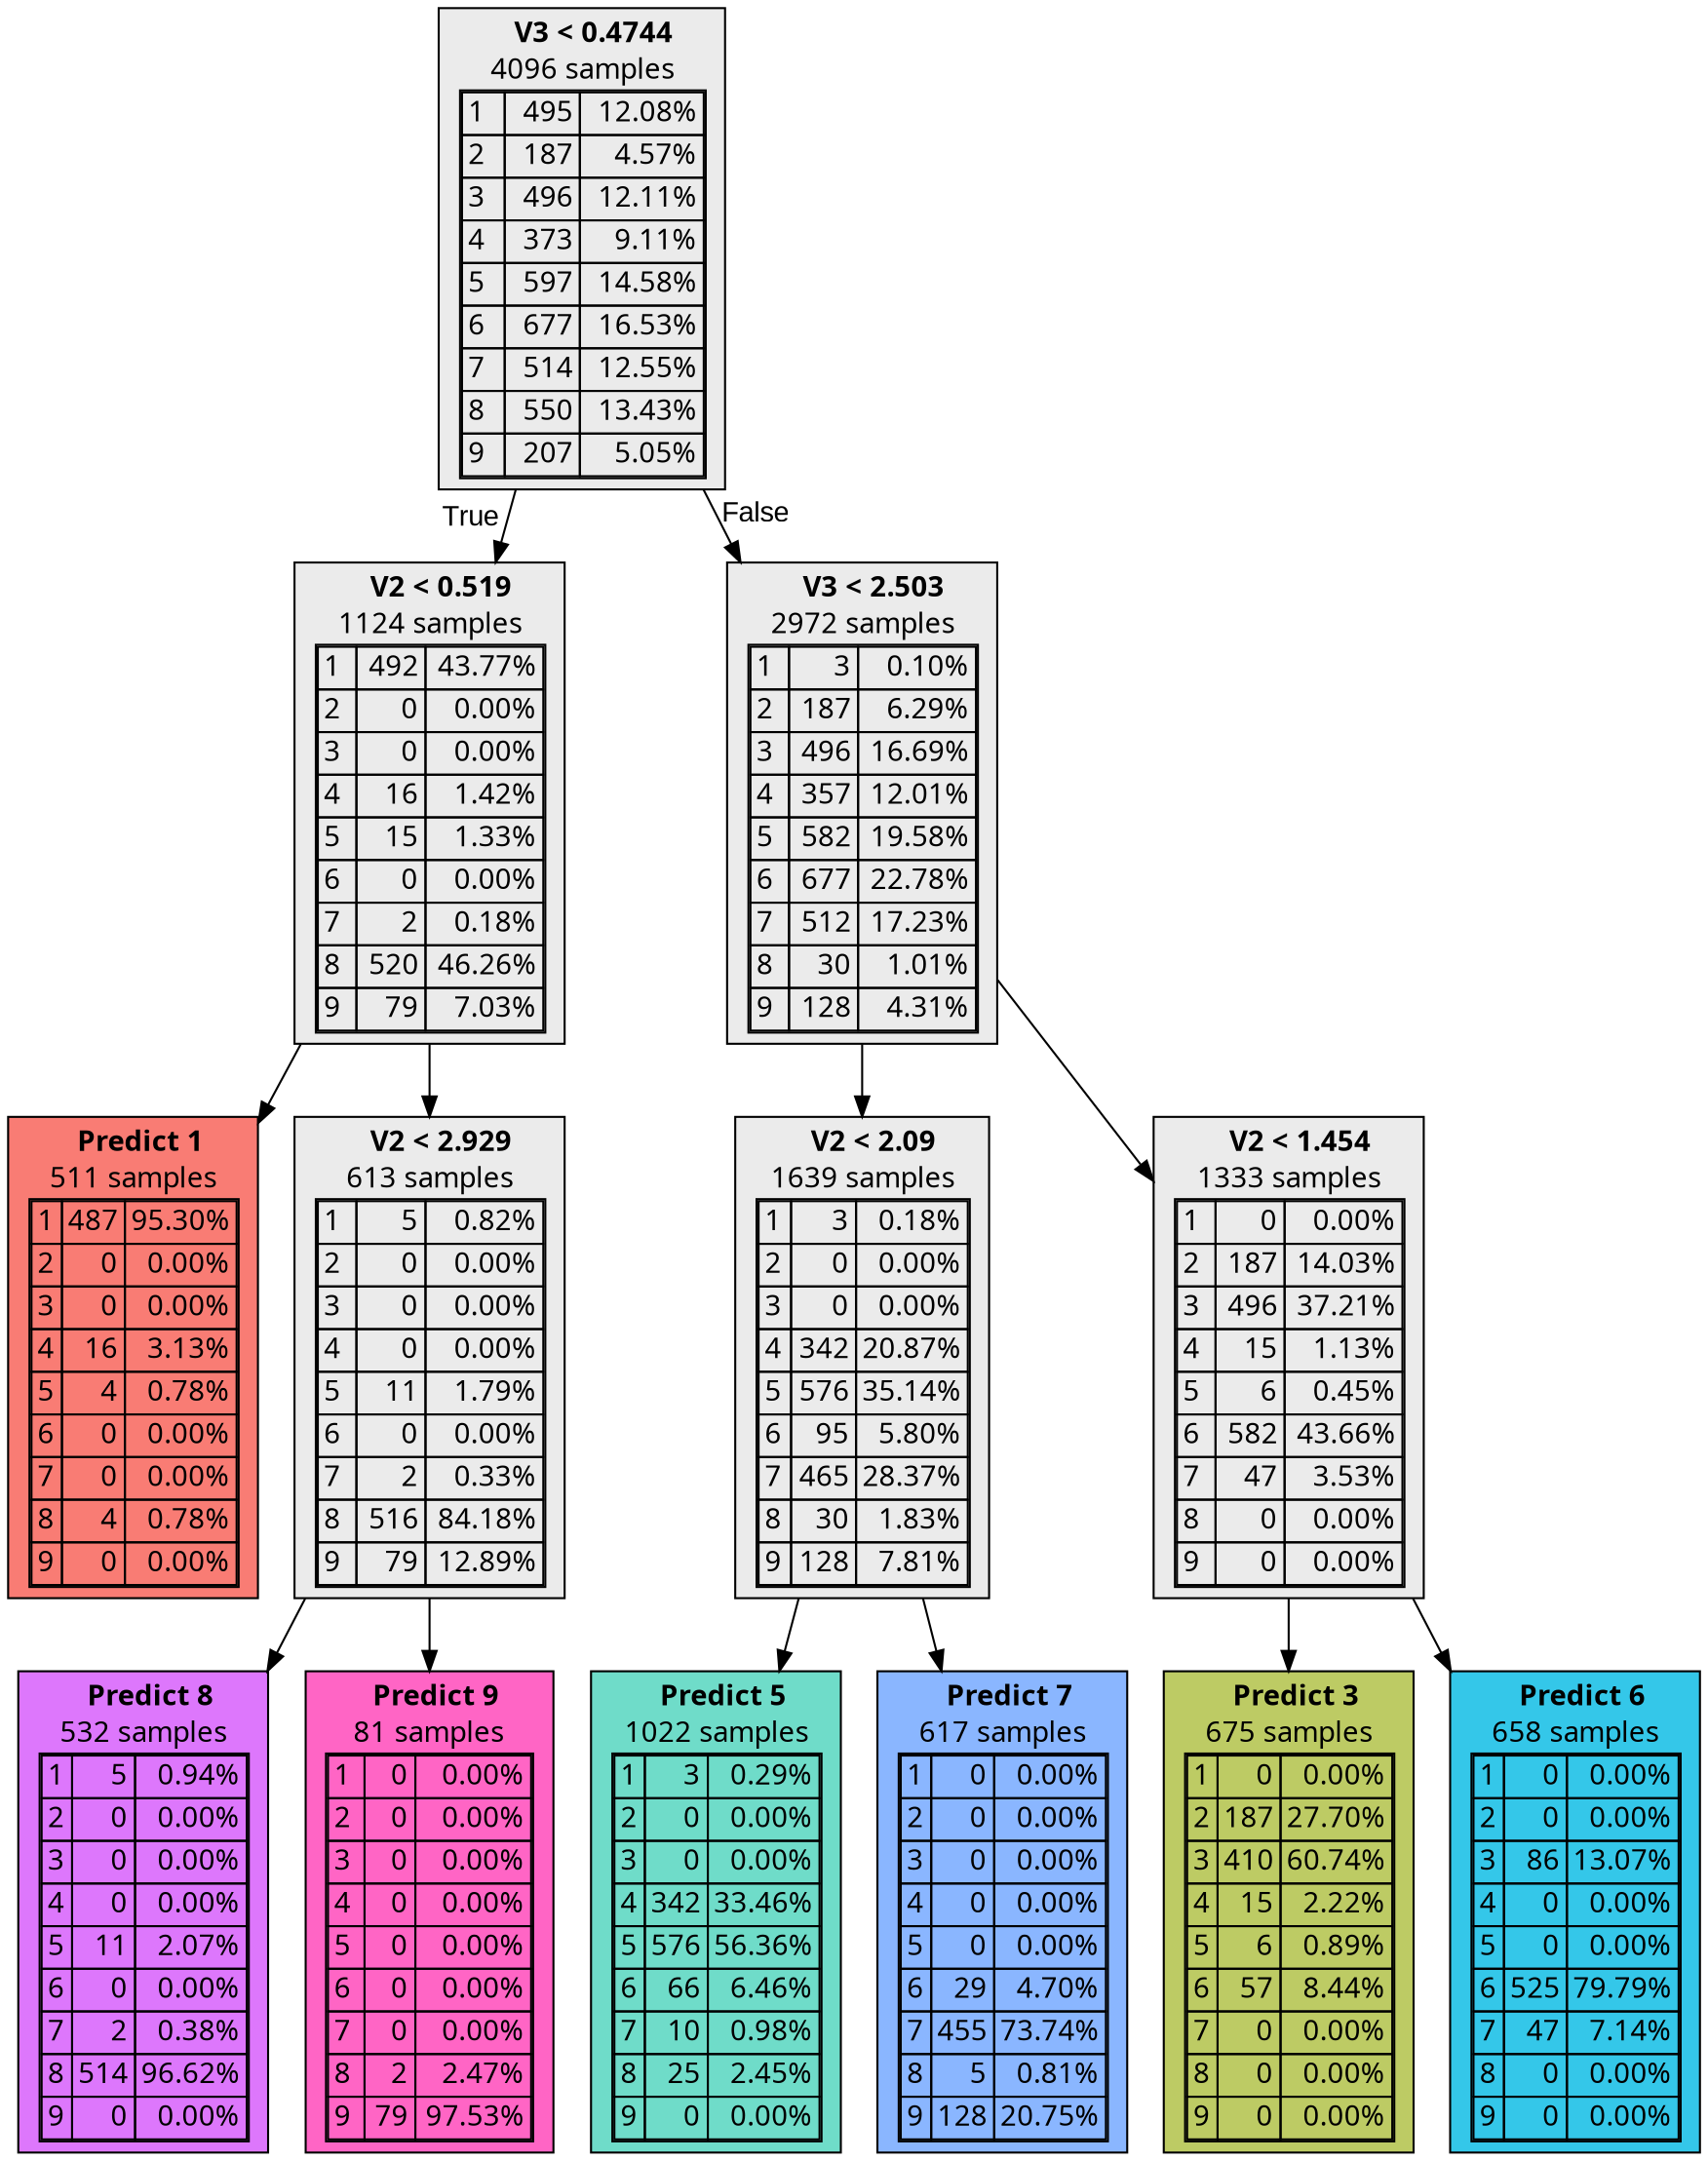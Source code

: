 digraph {
    1 [label=<  <TABLE BORDER="0" CELLPADDING="0">
      <TR>
    <TD>
      <B> V3 &lt; 0.4744</B>
    </TD>
  </TR>

    <TR>
      <TD>4096 samples</TD>
    </TR>
    <TR>
  <TD>
    <TABLE CELLSPACING="0">
        <TR >
    <TD ALIGN="LEFT">1</TD>
    <TD ALIGN="RIGHT">495</TD>
    <TD ALIGN="RIGHT">12.08%</TD>
  </TR>
  <TR >
    <TD ALIGN="LEFT">2</TD>
    <TD ALIGN="RIGHT">187</TD>
    <TD ALIGN="RIGHT">4.57%</TD>
  </TR>
  <TR >
    <TD ALIGN="LEFT">3</TD>
    <TD ALIGN="RIGHT">496</TD>
    <TD ALIGN="RIGHT">12.11%</TD>
  </TR>
  <TR >
    <TD ALIGN="LEFT">4</TD>
    <TD ALIGN="RIGHT">373</TD>
    <TD ALIGN="RIGHT">9.11%</TD>
  </TR>
  <TR >
    <TD ALIGN="LEFT">5</TD>
    <TD ALIGN="RIGHT">597</TD>
    <TD ALIGN="RIGHT">14.58%</TD>
  </TR>
  <TR class="highlighted">
    <TD ALIGN="LEFT">6</TD>
    <TD ALIGN="RIGHT">677</TD>
    <TD ALIGN="RIGHT">16.53%</TD>
  </TR>
  <TR >
    <TD ALIGN="LEFT">7</TD>
    <TD ALIGN="RIGHT">514</TD>
    <TD ALIGN="RIGHT">12.55%</TD>
  </TR>
  <TR >
    <TD ALIGN="LEFT">8</TD>
    <TD ALIGN="RIGHT">550</TD>
    <TD ALIGN="RIGHT">13.43%</TD>
  </TR>
  <TR >
    <TD ALIGN="LEFT">9</TD>
    <TD ALIGN="RIGHT">207</TD>
    <TD ALIGN="RIGHT">5.05%</TD>
  </TR>

    </TABLE>
  </TD>
</TR>

  </TABLE>
>,fillcolor="#EBEBEB",shape=box,fontname="bold arial",style="filled"];
    1 -> 2 [labeldistance=2.5, labelangle=45, headlabel="True",fontname="arial"];
    1 -> 7 [labeldistance=2.5, labelangle=-45, headlabel="False",fontname="arial"];
    2 [label=<  <TABLE BORDER="0" CELLPADDING="0">
      <TR>
    <TD>
      <B> V2 &lt; 0.519</B>
    </TD>
  </TR>

    <TR>
      <TD>1124 samples</TD>
    </TR>
    <TR>
  <TD>
    <TABLE CELLSPACING="0">
        <TR >
    <TD ALIGN="LEFT">1</TD>
    <TD ALIGN="RIGHT">492</TD>
    <TD ALIGN="RIGHT">43.77%</TD>
  </TR>
  <TR >
    <TD ALIGN="LEFT">2</TD>
    <TD ALIGN="RIGHT">0</TD>
    <TD ALIGN="RIGHT">0.00%</TD>
  </TR>
  <TR >
    <TD ALIGN="LEFT">3</TD>
    <TD ALIGN="RIGHT">0</TD>
    <TD ALIGN="RIGHT">0.00%</TD>
  </TR>
  <TR >
    <TD ALIGN="LEFT">4</TD>
    <TD ALIGN="RIGHT">16</TD>
    <TD ALIGN="RIGHT">1.42%</TD>
  </TR>
  <TR >
    <TD ALIGN="LEFT">5</TD>
    <TD ALIGN="RIGHT">15</TD>
    <TD ALIGN="RIGHT">1.33%</TD>
  </TR>
  <TR >
    <TD ALIGN="LEFT">6</TD>
    <TD ALIGN="RIGHT">0</TD>
    <TD ALIGN="RIGHT">0.00%</TD>
  </TR>
  <TR >
    <TD ALIGN="LEFT">7</TD>
    <TD ALIGN="RIGHT">2</TD>
    <TD ALIGN="RIGHT">0.18%</TD>
  </TR>
  <TR class="highlighted">
    <TD ALIGN="LEFT">8</TD>
    <TD ALIGN="RIGHT">520</TD>
    <TD ALIGN="RIGHT">46.26%</TD>
  </TR>
  <TR >
    <TD ALIGN="LEFT">9</TD>
    <TD ALIGN="RIGHT">79</TD>
    <TD ALIGN="RIGHT">7.03%</TD>
  </TR>

    </TABLE>
  </TD>
</TR>

  </TABLE>
>,fillcolor="#EBEBEB",shape=box,fontname="bold arial",style="filled"];
    2 -> 3;
    2 -> 4;
    3 [label=<  <TABLE BORDER="0" CELLPADDING="0">
      <TR>
    <TD>
      <B>Predict 1</B>
    </TD>
  </TR>

    <TR>
      <TD>511 samples</TD>
    </TR>
    <TR>
  <TD>
    <TABLE CELLSPACING="0">
        <TR class="highlighted">
    <TD ALIGN="LEFT">1</TD>
    <TD ALIGN="RIGHT">487</TD>
    <TD ALIGN="RIGHT">95.30%</TD>
  </TR>
  <TR >
    <TD ALIGN="LEFT">2</TD>
    <TD ALIGN="RIGHT">0</TD>
    <TD ALIGN="RIGHT">0.00%</TD>
  </TR>
  <TR >
    <TD ALIGN="LEFT">3</TD>
    <TD ALIGN="RIGHT">0</TD>
    <TD ALIGN="RIGHT">0.00%</TD>
  </TR>
  <TR >
    <TD ALIGN="LEFT">4</TD>
    <TD ALIGN="RIGHT">16</TD>
    <TD ALIGN="RIGHT">3.13%</TD>
  </TR>
  <TR >
    <TD ALIGN="LEFT">5</TD>
    <TD ALIGN="RIGHT">4</TD>
    <TD ALIGN="RIGHT">0.78%</TD>
  </TR>
  <TR >
    <TD ALIGN="LEFT">6</TD>
    <TD ALIGN="RIGHT">0</TD>
    <TD ALIGN="RIGHT">0.00%</TD>
  </TR>
  <TR >
    <TD ALIGN="LEFT">7</TD>
    <TD ALIGN="RIGHT">0</TD>
    <TD ALIGN="RIGHT">0.00%</TD>
  </TR>
  <TR >
    <TD ALIGN="LEFT">8</TD>
    <TD ALIGN="RIGHT">4</TD>
    <TD ALIGN="RIGHT">0.78%</TD>
  </TR>
  <TR >
    <TD ALIGN="LEFT">9</TD>
    <TD ALIGN="RIGHT">0</TD>
    <TD ALIGN="RIGHT">0.00%</TD>
  </TR>

    </TABLE>
  </TD>
</TR>

  </TABLE>
>,fillcolor="#F8766Df3",shape=box,fontname="bold arial",style="filled",color=black];
    4 [label=<  <TABLE BORDER="0" CELLPADDING="0">
      <TR>
    <TD>
      <B> V2 &lt; 2.929</B>
    </TD>
  </TR>

    <TR>
      <TD>613 samples</TD>
    </TR>
    <TR>
  <TD>
    <TABLE CELLSPACING="0">
        <TR >
    <TD ALIGN="LEFT">1</TD>
    <TD ALIGN="RIGHT">5</TD>
    <TD ALIGN="RIGHT">0.82%</TD>
  </TR>
  <TR >
    <TD ALIGN="LEFT">2</TD>
    <TD ALIGN="RIGHT">0</TD>
    <TD ALIGN="RIGHT">0.00%</TD>
  </TR>
  <TR >
    <TD ALIGN="LEFT">3</TD>
    <TD ALIGN="RIGHT">0</TD>
    <TD ALIGN="RIGHT">0.00%</TD>
  </TR>
  <TR >
    <TD ALIGN="LEFT">4</TD>
    <TD ALIGN="RIGHT">0</TD>
    <TD ALIGN="RIGHT">0.00%</TD>
  </TR>
  <TR >
    <TD ALIGN="LEFT">5</TD>
    <TD ALIGN="RIGHT">11</TD>
    <TD ALIGN="RIGHT">1.79%</TD>
  </TR>
  <TR >
    <TD ALIGN="LEFT">6</TD>
    <TD ALIGN="RIGHT">0</TD>
    <TD ALIGN="RIGHT">0.00%</TD>
  </TR>
  <TR >
    <TD ALIGN="LEFT">7</TD>
    <TD ALIGN="RIGHT">2</TD>
    <TD ALIGN="RIGHT">0.33%</TD>
  </TR>
  <TR class="highlighted">
    <TD ALIGN="LEFT">8</TD>
    <TD ALIGN="RIGHT">516</TD>
    <TD ALIGN="RIGHT">84.18%</TD>
  </TR>
  <TR >
    <TD ALIGN="LEFT">9</TD>
    <TD ALIGN="RIGHT">79</TD>
    <TD ALIGN="RIGHT">12.89%</TD>
  </TR>

    </TABLE>
  </TD>
</TR>

  </TABLE>
>,fillcolor="#EBEBEB",shape=box,fontname="bold arial",style="filled"];
    4 -> 5;
    4 -> 6;
    5 [label=<  <TABLE BORDER="0" CELLPADDING="0">
      <TR>
    <TD>
      <B>Predict 8</B>
    </TD>
  </TR>

    <TR>
      <TD>532 samples</TD>
    </TR>
    <TR>
  <TD>
    <TABLE CELLSPACING="0">
        <TR >
    <TD ALIGN="LEFT">1</TD>
    <TD ALIGN="RIGHT">5</TD>
    <TD ALIGN="RIGHT">0.94%</TD>
  </TR>
  <TR >
    <TD ALIGN="LEFT">2</TD>
    <TD ALIGN="RIGHT">0</TD>
    <TD ALIGN="RIGHT">0.00%</TD>
  </TR>
  <TR >
    <TD ALIGN="LEFT">3</TD>
    <TD ALIGN="RIGHT">0</TD>
    <TD ALIGN="RIGHT">0.00%</TD>
  </TR>
  <TR >
    <TD ALIGN="LEFT">4</TD>
    <TD ALIGN="RIGHT">0</TD>
    <TD ALIGN="RIGHT">0.00%</TD>
  </TR>
  <TR >
    <TD ALIGN="LEFT">5</TD>
    <TD ALIGN="RIGHT">11</TD>
    <TD ALIGN="RIGHT">2.07%</TD>
  </TR>
  <TR >
    <TD ALIGN="LEFT">6</TD>
    <TD ALIGN="RIGHT">0</TD>
    <TD ALIGN="RIGHT">0.00%</TD>
  </TR>
  <TR >
    <TD ALIGN="LEFT">7</TD>
    <TD ALIGN="RIGHT">2</TD>
    <TD ALIGN="RIGHT">0.38%</TD>
  </TR>
  <TR class="highlighted">
    <TD ALIGN="LEFT">8</TD>
    <TD ALIGN="RIGHT">514</TD>
    <TD ALIGN="RIGHT">96.62%</TD>
  </TR>
  <TR >
    <TD ALIGN="LEFT">9</TD>
    <TD ALIGN="RIGHT">0</TD>
    <TD ALIGN="RIGHT">0.00%</TD>
  </TR>

    </TABLE>
  </TD>
</TR>

  </TABLE>
>,fillcolor="#DB72FBf6",shape=box,fontname="bold arial",style="filled",color=black];
    6 [label=<  <TABLE BORDER="0" CELLPADDING="0">
      <TR>
    <TD>
      <B>Predict 9</B>
    </TD>
  </TR>

    <TR>
      <TD>81 samples</TD>
    </TR>
    <TR>
  <TD>
    <TABLE CELLSPACING="0">
        <TR >
    <TD ALIGN="LEFT">1</TD>
    <TD ALIGN="RIGHT">0</TD>
    <TD ALIGN="RIGHT">0.00%</TD>
  </TR>
  <TR >
    <TD ALIGN="LEFT">2</TD>
    <TD ALIGN="RIGHT">0</TD>
    <TD ALIGN="RIGHT">0.00%</TD>
  </TR>
  <TR >
    <TD ALIGN="LEFT">3</TD>
    <TD ALIGN="RIGHT">0</TD>
    <TD ALIGN="RIGHT">0.00%</TD>
  </TR>
  <TR >
    <TD ALIGN="LEFT">4</TD>
    <TD ALIGN="RIGHT">0</TD>
    <TD ALIGN="RIGHT">0.00%</TD>
  </TR>
  <TR >
    <TD ALIGN="LEFT">5</TD>
    <TD ALIGN="RIGHT">0</TD>
    <TD ALIGN="RIGHT">0.00%</TD>
  </TR>
  <TR >
    <TD ALIGN="LEFT">6</TD>
    <TD ALIGN="RIGHT">0</TD>
    <TD ALIGN="RIGHT">0.00%</TD>
  </TR>
  <TR >
    <TD ALIGN="LEFT">7</TD>
    <TD ALIGN="RIGHT">0</TD>
    <TD ALIGN="RIGHT">0.00%</TD>
  </TR>
  <TR >
    <TD ALIGN="LEFT">8</TD>
    <TD ALIGN="RIGHT">2</TD>
    <TD ALIGN="RIGHT">2.47%</TD>
  </TR>
  <TR class="highlighted">
    <TD ALIGN="LEFT">9</TD>
    <TD ALIGN="RIGHT">79</TD>
    <TD ALIGN="RIGHT">97.53%</TD>
  </TR>

    </TABLE>
  </TD>
</TR>

  </TABLE>
>,fillcolor="#FF61C3f9",shape=box,fontname="bold arial",style="filled",color=black];
    7 [label=<  <TABLE BORDER="0" CELLPADDING="0">
      <TR>
    <TD>
      <B> V3 &lt; 2.503</B>
    </TD>
  </TR>

    <TR>
      <TD>2972 samples</TD>
    </TR>
    <TR>
  <TD>
    <TABLE CELLSPACING="0">
        <TR >
    <TD ALIGN="LEFT">1</TD>
    <TD ALIGN="RIGHT">3</TD>
    <TD ALIGN="RIGHT">0.10%</TD>
  </TR>
  <TR >
    <TD ALIGN="LEFT">2</TD>
    <TD ALIGN="RIGHT">187</TD>
    <TD ALIGN="RIGHT">6.29%</TD>
  </TR>
  <TR >
    <TD ALIGN="LEFT">3</TD>
    <TD ALIGN="RIGHT">496</TD>
    <TD ALIGN="RIGHT">16.69%</TD>
  </TR>
  <TR >
    <TD ALIGN="LEFT">4</TD>
    <TD ALIGN="RIGHT">357</TD>
    <TD ALIGN="RIGHT">12.01%</TD>
  </TR>
  <TR >
    <TD ALIGN="LEFT">5</TD>
    <TD ALIGN="RIGHT">582</TD>
    <TD ALIGN="RIGHT">19.58%</TD>
  </TR>
  <TR class="highlighted">
    <TD ALIGN="LEFT">6</TD>
    <TD ALIGN="RIGHT">677</TD>
    <TD ALIGN="RIGHT">22.78%</TD>
  </TR>
  <TR >
    <TD ALIGN="LEFT">7</TD>
    <TD ALIGN="RIGHT">512</TD>
    <TD ALIGN="RIGHT">17.23%</TD>
  </TR>
  <TR >
    <TD ALIGN="LEFT">8</TD>
    <TD ALIGN="RIGHT">30</TD>
    <TD ALIGN="RIGHT">1.01%</TD>
  </TR>
  <TR >
    <TD ALIGN="LEFT">9</TD>
    <TD ALIGN="RIGHT">128</TD>
    <TD ALIGN="RIGHT">4.31%</TD>
  </TR>

    </TABLE>
  </TD>
</TR>

  </TABLE>
>,fillcolor="#EBEBEB",shape=box,fontname="bold arial",style="filled"];
    7 -> 8;
    7 -> 11;
    8 [label=<  <TABLE BORDER="0" CELLPADDING="0">
      <TR>
    <TD>
      <B> V2 &lt; 2.09</B>
    </TD>
  </TR>

    <TR>
      <TD>1639 samples</TD>
    </TR>
    <TR>
  <TD>
    <TABLE CELLSPACING="0">
        <TR >
    <TD ALIGN="LEFT">1</TD>
    <TD ALIGN="RIGHT">3</TD>
    <TD ALIGN="RIGHT">0.18%</TD>
  </TR>
  <TR >
    <TD ALIGN="LEFT">2</TD>
    <TD ALIGN="RIGHT">0</TD>
    <TD ALIGN="RIGHT">0.00%</TD>
  </TR>
  <TR >
    <TD ALIGN="LEFT">3</TD>
    <TD ALIGN="RIGHT">0</TD>
    <TD ALIGN="RIGHT">0.00%</TD>
  </TR>
  <TR >
    <TD ALIGN="LEFT">4</TD>
    <TD ALIGN="RIGHT">342</TD>
    <TD ALIGN="RIGHT">20.87%</TD>
  </TR>
  <TR class="highlighted">
    <TD ALIGN="LEFT">5</TD>
    <TD ALIGN="RIGHT">576</TD>
    <TD ALIGN="RIGHT">35.14%</TD>
  </TR>
  <TR >
    <TD ALIGN="LEFT">6</TD>
    <TD ALIGN="RIGHT">95</TD>
    <TD ALIGN="RIGHT">5.80%</TD>
  </TR>
  <TR >
    <TD ALIGN="LEFT">7</TD>
    <TD ALIGN="RIGHT">465</TD>
    <TD ALIGN="RIGHT">28.37%</TD>
  </TR>
  <TR >
    <TD ALIGN="LEFT">8</TD>
    <TD ALIGN="RIGHT">30</TD>
    <TD ALIGN="RIGHT">1.83%</TD>
  </TR>
  <TR >
    <TD ALIGN="LEFT">9</TD>
    <TD ALIGN="RIGHT">128</TD>
    <TD ALIGN="RIGHT">7.81%</TD>
  </TR>

    </TABLE>
  </TD>
</TR>

  </TABLE>
>,fillcolor="#EBEBEB",shape=box,fontname="bold arial",style="filled"];
    8 -> 9;
    8 -> 10;
    9 [label=<  <TABLE BORDER="0" CELLPADDING="0">
      <TR>
    <TD>
      <B>Predict 5</B>
    </TD>
  </TR>

    <TR>
      <TD>1022 samples</TD>
    </TR>
    <TR>
  <TD>
    <TABLE CELLSPACING="0">
        <TR >
    <TD ALIGN="LEFT">1</TD>
    <TD ALIGN="RIGHT">3</TD>
    <TD ALIGN="RIGHT">0.29%</TD>
  </TR>
  <TR >
    <TD ALIGN="LEFT">2</TD>
    <TD ALIGN="RIGHT">0</TD>
    <TD ALIGN="RIGHT">0.00%</TD>
  </TR>
  <TR >
    <TD ALIGN="LEFT">3</TD>
    <TD ALIGN="RIGHT">0</TD>
    <TD ALIGN="RIGHT">0.00%</TD>
  </TR>
  <TR >
    <TD ALIGN="LEFT">4</TD>
    <TD ALIGN="RIGHT">342</TD>
    <TD ALIGN="RIGHT">33.46%</TD>
  </TR>
  <TR class="highlighted">
    <TD ALIGN="LEFT">5</TD>
    <TD ALIGN="RIGHT">576</TD>
    <TD ALIGN="RIGHT">56.36%</TD>
  </TR>
  <TR >
    <TD ALIGN="LEFT">6</TD>
    <TD ALIGN="RIGHT">66</TD>
    <TD ALIGN="RIGHT">6.46%</TD>
  </TR>
  <TR >
    <TD ALIGN="LEFT">7</TD>
    <TD ALIGN="RIGHT">10</TD>
    <TD ALIGN="RIGHT">0.98%</TD>
  </TR>
  <TR >
    <TD ALIGN="LEFT">8</TD>
    <TD ALIGN="RIGHT">25</TD>
    <TD ALIGN="RIGHT">2.45%</TD>
  </TR>
  <TR >
    <TD ALIGN="LEFT">9</TD>
    <TD ALIGN="RIGHT">0</TD>
    <TD ALIGN="RIGHT">0.00%</TD>
  </TR>

    </TABLE>
  </TD>
</TR>

  </TABLE>
>,fillcolor="#00C19F90",shape=box,fontname="bold arial",style="filled",color=black];
    10 [label=<  <TABLE BORDER="0" CELLPADDING="0">
      <TR>
    <TD>
      <B>Predict 7</B>
    </TD>
  </TR>

    <TR>
      <TD>617 samples</TD>
    </TR>
    <TR>
  <TD>
    <TABLE CELLSPACING="0">
        <TR >
    <TD ALIGN="LEFT">1</TD>
    <TD ALIGN="RIGHT">0</TD>
    <TD ALIGN="RIGHT">0.00%</TD>
  </TR>
  <TR >
    <TD ALIGN="LEFT">2</TD>
    <TD ALIGN="RIGHT">0</TD>
    <TD ALIGN="RIGHT">0.00%</TD>
  </TR>
  <TR >
    <TD ALIGN="LEFT">3</TD>
    <TD ALIGN="RIGHT">0</TD>
    <TD ALIGN="RIGHT">0.00%</TD>
  </TR>
  <TR >
    <TD ALIGN="LEFT">4</TD>
    <TD ALIGN="RIGHT">0</TD>
    <TD ALIGN="RIGHT">0.00%</TD>
  </TR>
  <TR >
    <TD ALIGN="LEFT">5</TD>
    <TD ALIGN="RIGHT">0</TD>
    <TD ALIGN="RIGHT">0.00%</TD>
  </TR>
  <TR >
    <TD ALIGN="LEFT">6</TD>
    <TD ALIGN="RIGHT">29</TD>
    <TD ALIGN="RIGHT">4.70%</TD>
  </TR>
  <TR class="highlighted">
    <TD ALIGN="LEFT">7</TD>
    <TD ALIGN="RIGHT">455</TD>
    <TD ALIGN="RIGHT">73.74%</TD>
  </TR>
  <TR >
    <TD ALIGN="LEFT">8</TD>
    <TD ALIGN="RIGHT">5</TD>
    <TD ALIGN="RIGHT">0.81%</TD>
  </TR>
  <TR >
    <TD ALIGN="LEFT">9</TD>
    <TD ALIGN="RIGHT">128</TD>
    <TD ALIGN="RIGHT">20.75%</TD>
  </TR>

    </TABLE>
  </TD>
</TR>

  </TABLE>
>,fillcolor="#619CFFbc",shape=box,fontname="bold arial",style="filled",color=black];
    11 [label=<  <TABLE BORDER="0" CELLPADDING="0">
      <TR>
    <TD>
      <B> V2 &lt; 1.454</B>
    </TD>
  </TR>

    <TR>
      <TD>1333 samples</TD>
    </TR>
    <TR>
  <TD>
    <TABLE CELLSPACING="0">
        <TR >
    <TD ALIGN="LEFT">1</TD>
    <TD ALIGN="RIGHT">0</TD>
    <TD ALIGN="RIGHT">0.00%</TD>
  </TR>
  <TR >
    <TD ALIGN="LEFT">2</TD>
    <TD ALIGN="RIGHT">187</TD>
    <TD ALIGN="RIGHT">14.03%</TD>
  </TR>
  <TR >
    <TD ALIGN="LEFT">3</TD>
    <TD ALIGN="RIGHT">496</TD>
    <TD ALIGN="RIGHT">37.21%</TD>
  </TR>
  <TR >
    <TD ALIGN="LEFT">4</TD>
    <TD ALIGN="RIGHT">15</TD>
    <TD ALIGN="RIGHT">1.13%</TD>
  </TR>
  <TR >
    <TD ALIGN="LEFT">5</TD>
    <TD ALIGN="RIGHT">6</TD>
    <TD ALIGN="RIGHT">0.45%</TD>
  </TR>
  <TR class="highlighted">
    <TD ALIGN="LEFT">6</TD>
    <TD ALIGN="RIGHT">582</TD>
    <TD ALIGN="RIGHT">43.66%</TD>
  </TR>
  <TR >
    <TD ALIGN="LEFT">7</TD>
    <TD ALIGN="RIGHT">47</TD>
    <TD ALIGN="RIGHT">3.53%</TD>
  </TR>
  <TR >
    <TD ALIGN="LEFT">8</TD>
    <TD ALIGN="RIGHT">0</TD>
    <TD ALIGN="RIGHT">0.00%</TD>
  </TR>
  <TR >
    <TD ALIGN="LEFT">9</TD>
    <TD ALIGN="RIGHT">0</TD>
    <TD ALIGN="RIGHT">0.00%</TD>
  </TR>

    </TABLE>
  </TD>
</TR>

  </TABLE>
>,fillcolor="#EBEBEB",shape=box,fontname="bold arial",style="filled"];
    11 -> 12;
    11 -> 13;
    12 [label=<  <TABLE BORDER="0" CELLPADDING="0">
      <TR>
    <TD>
      <B>Predict 3</B>
    </TD>
  </TR>

    <TR>
      <TD>675 samples</TD>
    </TR>
    <TR>
  <TD>
    <TABLE CELLSPACING="0">
        <TR >
    <TD ALIGN="LEFT">1</TD>
    <TD ALIGN="RIGHT">0</TD>
    <TD ALIGN="RIGHT">0.00%</TD>
  </TR>
  <TR >
    <TD ALIGN="LEFT">2</TD>
    <TD ALIGN="RIGHT">187</TD>
    <TD ALIGN="RIGHT">27.70%</TD>
  </TR>
  <TR class="highlighted">
    <TD ALIGN="LEFT">3</TD>
    <TD ALIGN="RIGHT">410</TD>
    <TD ALIGN="RIGHT">60.74%</TD>
  </TR>
  <TR >
    <TD ALIGN="LEFT">4</TD>
    <TD ALIGN="RIGHT">15</TD>
    <TD ALIGN="RIGHT">2.22%</TD>
  </TR>
  <TR >
    <TD ALIGN="LEFT">5</TD>
    <TD ALIGN="RIGHT">6</TD>
    <TD ALIGN="RIGHT">0.89%</TD>
  </TR>
  <TR >
    <TD ALIGN="LEFT">6</TD>
    <TD ALIGN="RIGHT">57</TD>
    <TD ALIGN="RIGHT">8.44%</TD>
  </TR>
  <TR >
    <TD ALIGN="LEFT">7</TD>
    <TD ALIGN="RIGHT">0</TD>
    <TD ALIGN="RIGHT">0.00%</TD>
  </TR>
  <TR >
    <TD ALIGN="LEFT">8</TD>
    <TD ALIGN="RIGHT">0</TD>
    <TD ALIGN="RIGHT">0.00%</TD>
  </TR>
  <TR >
    <TD ALIGN="LEFT">9</TD>
    <TD ALIGN="RIGHT">0</TD>
    <TD ALIGN="RIGHT">0.00%</TD>
  </TR>

    </TABLE>
  </TD>
</TR>

  </TABLE>
>,fillcolor="#93AA009b",shape=box,fontname="bold arial",style="filled",color=black];
    13 [label=<  <TABLE BORDER="0" CELLPADDING="0">
      <TR>
    <TD>
      <B>Predict 6</B>
    </TD>
  </TR>

    <TR>
      <TD>658 samples</TD>
    </TR>
    <TR>
  <TD>
    <TABLE CELLSPACING="0">
        <TR >
    <TD ALIGN="LEFT">1</TD>
    <TD ALIGN="RIGHT">0</TD>
    <TD ALIGN="RIGHT">0.00%</TD>
  </TR>
  <TR >
    <TD ALIGN="LEFT">2</TD>
    <TD ALIGN="RIGHT">0</TD>
    <TD ALIGN="RIGHT">0.00%</TD>
  </TR>
  <TR >
    <TD ALIGN="LEFT">3</TD>
    <TD ALIGN="RIGHT">86</TD>
    <TD ALIGN="RIGHT">13.07%</TD>
  </TR>
  <TR >
    <TD ALIGN="LEFT">4</TD>
    <TD ALIGN="RIGHT">0</TD>
    <TD ALIGN="RIGHT">0.00%</TD>
  </TR>
  <TR >
    <TD ALIGN="LEFT">5</TD>
    <TD ALIGN="RIGHT">0</TD>
    <TD ALIGN="RIGHT">0.00%</TD>
  </TR>
  <TR class="highlighted">
    <TD ALIGN="LEFT">6</TD>
    <TD ALIGN="RIGHT">525</TD>
    <TD ALIGN="RIGHT">79.79%</TD>
  </TR>
  <TR >
    <TD ALIGN="LEFT">7</TD>
    <TD ALIGN="RIGHT">47</TD>
    <TD ALIGN="RIGHT">7.14%</TD>
  </TR>
  <TR >
    <TD ALIGN="LEFT">8</TD>
    <TD ALIGN="RIGHT">0</TD>
    <TD ALIGN="RIGHT">0.00%</TD>
  </TR>
  <TR >
    <TD ALIGN="LEFT">9</TD>
    <TD ALIGN="RIGHT">0</TD>
    <TD ALIGN="RIGHT">0.00%</TD>
  </TR>

    </TABLE>
  </TD>
</TR>

  </TABLE>
>,fillcolor="#00B9E3cb",shape=box,fontname="bold arial",style="filled",color=black];
}

